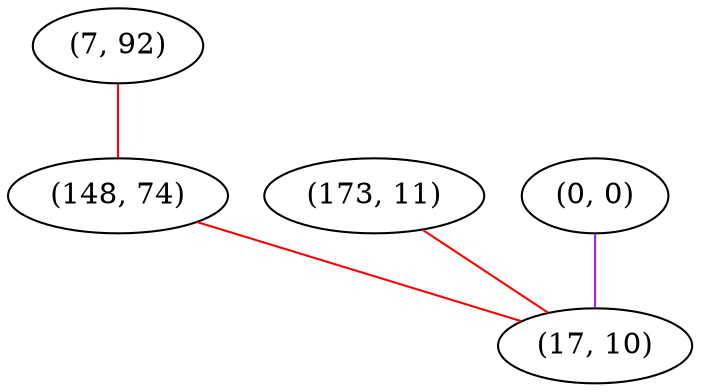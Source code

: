 graph "" {
"(7, 92)";
"(148, 74)";
"(173, 11)";
"(0, 0)";
"(17, 10)";
"(7, 92)" -- "(148, 74)"  [color=red, key=0, weight=1];
"(148, 74)" -- "(17, 10)"  [color=red, key=0, weight=1];
"(173, 11)" -- "(17, 10)"  [color=red, key=0, weight=1];
"(0, 0)" -- "(17, 10)"  [color=purple, key=0, weight=4];
}
